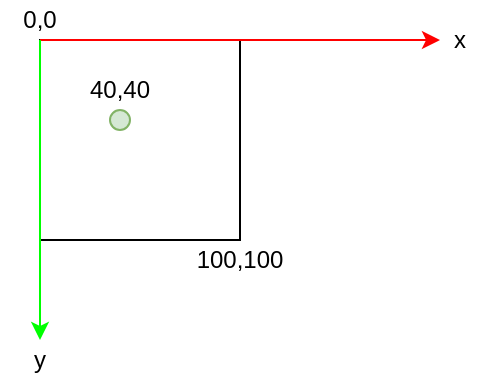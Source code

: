 <mxfile version="12.8.8" type="device"><diagram id="RcwGLZ3SgvvLTiJE_LgO" name="Page-1"><mxGraphModel dx="825" dy="413" grid="1" gridSize="10" guides="1" tooltips="1" connect="1" arrows="1" fold="1" page="1" pageScale="1" pageWidth="850" pageHeight="1100" math="0" shadow="0"><root><mxCell id="0"/><mxCell id="1" parent="0"/><mxCell id="d_eSs0Au8HjisjdGlvdc-1" value="" style="whiteSpace=wrap;html=1;aspect=fixed;" vertex="1" parent="1"><mxGeometry x="100" y="100" width="100" height="100" as="geometry"/></mxCell><mxCell id="d_eSs0Au8HjisjdGlvdc-5" value="0,0" style="text;html=1;strokeColor=none;fillColor=none;align=center;verticalAlign=middle;whiteSpace=wrap;rounded=0;" vertex="1" parent="1"><mxGeometry x="80" y="80" width="40" height="20" as="geometry"/></mxCell><mxCell id="d_eSs0Au8HjisjdGlvdc-6" value="" style="ellipse;whiteSpace=wrap;html=1;aspect=fixed;fillColor=#d5e8d4;strokeColor=#82b366;" vertex="1" parent="1"><mxGeometry x="135" y="135" width="10" height="10" as="geometry"/></mxCell><mxCell id="d_eSs0Au8HjisjdGlvdc-10" value="" style="endArrow=classic;html=1;exitX=0.5;exitY=1;exitDx=0;exitDy=0;endFill=1;strokeColor=#FF0000;" edge="1" parent="1" source="d_eSs0Au8HjisjdGlvdc-5"><mxGeometry width="50" height="50" relative="1" as="geometry"><mxPoint x="260" y="160" as="sourcePoint"/><mxPoint x="300" y="100" as="targetPoint"/></mxGeometry></mxCell><mxCell id="d_eSs0Au8HjisjdGlvdc-11" value="" style="endArrow=none;html=1;strokeColor=#00ff00;endFill=0;startArrow=classic;startFill=1;exitX=0.5;exitY=0;exitDx=0;exitDy=0;" edge="1" parent="1" source="d_eSs0Au8HjisjdGlvdc-13"><mxGeometry width="50" height="50" relative="1" as="geometry"><mxPoint x="100" y="240" as="sourcePoint"/><mxPoint x="100" y="100" as="targetPoint"/></mxGeometry></mxCell><mxCell id="d_eSs0Au8HjisjdGlvdc-12" value="x" style="text;html=1;strokeColor=none;fillColor=none;align=center;verticalAlign=middle;whiteSpace=wrap;rounded=0;" vertex="1" parent="1"><mxGeometry x="290" y="90" width="40" height="20" as="geometry"/></mxCell><mxCell id="d_eSs0Au8HjisjdGlvdc-13" value="y" style="text;html=1;strokeColor=none;fillColor=none;align=center;verticalAlign=middle;whiteSpace=wrap;rounded=0;" vertex="1" parent="1"><mxGeometry x="80" y="250" width="40" height="20" as="geometry"/></mxCell><mxCell id="d_eSs0Au8HjisjdGlvdc-16" value="40,40" style="text;html=1;strokeColor=none;fillColor=none;align=center;verticalAlign=middle;whiteSpace=wrap;rounded=0;" vertex="1" parent="1"><mxGeometry x="120" y="115" width="40" height="20" as="geometry"/></mxCell><mxCell id="d_eSs0Au8HjisjdGlvdc-17" value="100,100" style="text;html=1;strokeColor=none;fillColor=none;align=center;verticalAlign=middle;whiteSpace=wrap;rounded=0;" vertex="1" parent="1"><mxGeometry x="180" y="200" width="40" height="20" as="geometry"/></mxCell></root></mxGraphModel></diagram></mxfile>